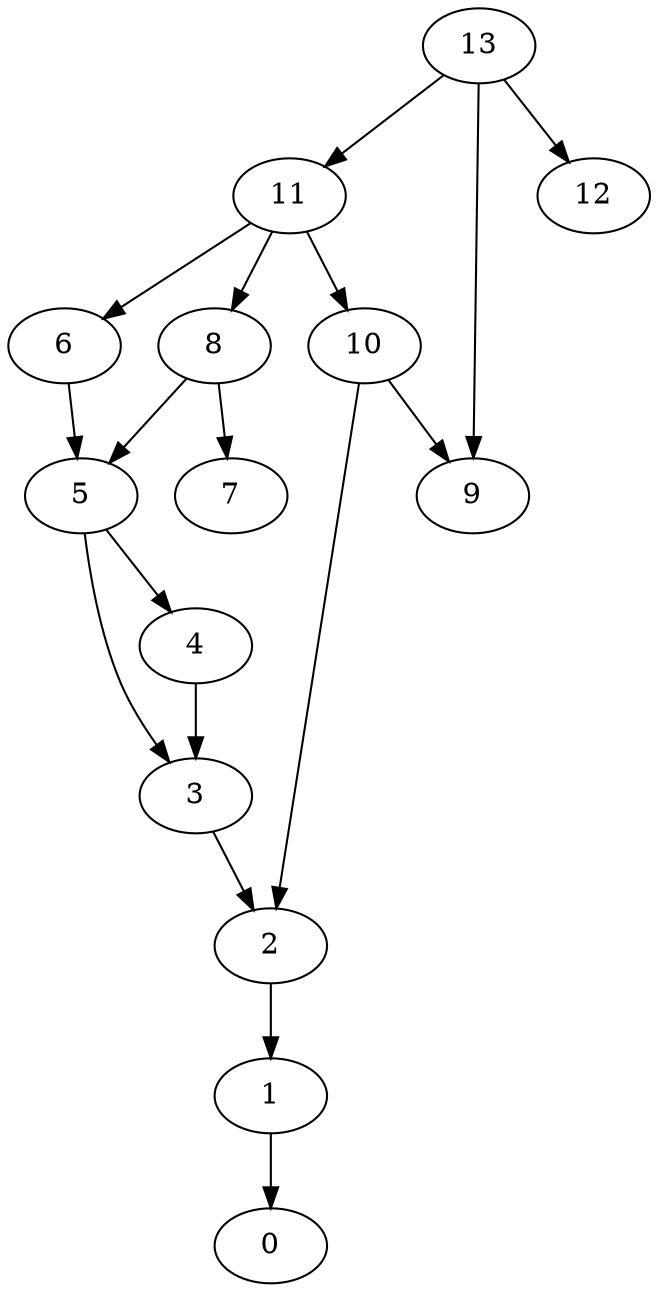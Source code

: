 digraph g {
"11" -> "10";
"13" -> "9";
"8" -> "5";
"10" -> "9";
"11" -> "6";
"6" -> "5";
"2" -> "1";
"8" -> "7";
"5" -> "4";
"13" -> "12";
"13" -> "11";
"10" -> "2";
"3" -> "2";
"1" -> "0";
"11" -> "8";
"4" -> "3";
"5" -> "3";
}